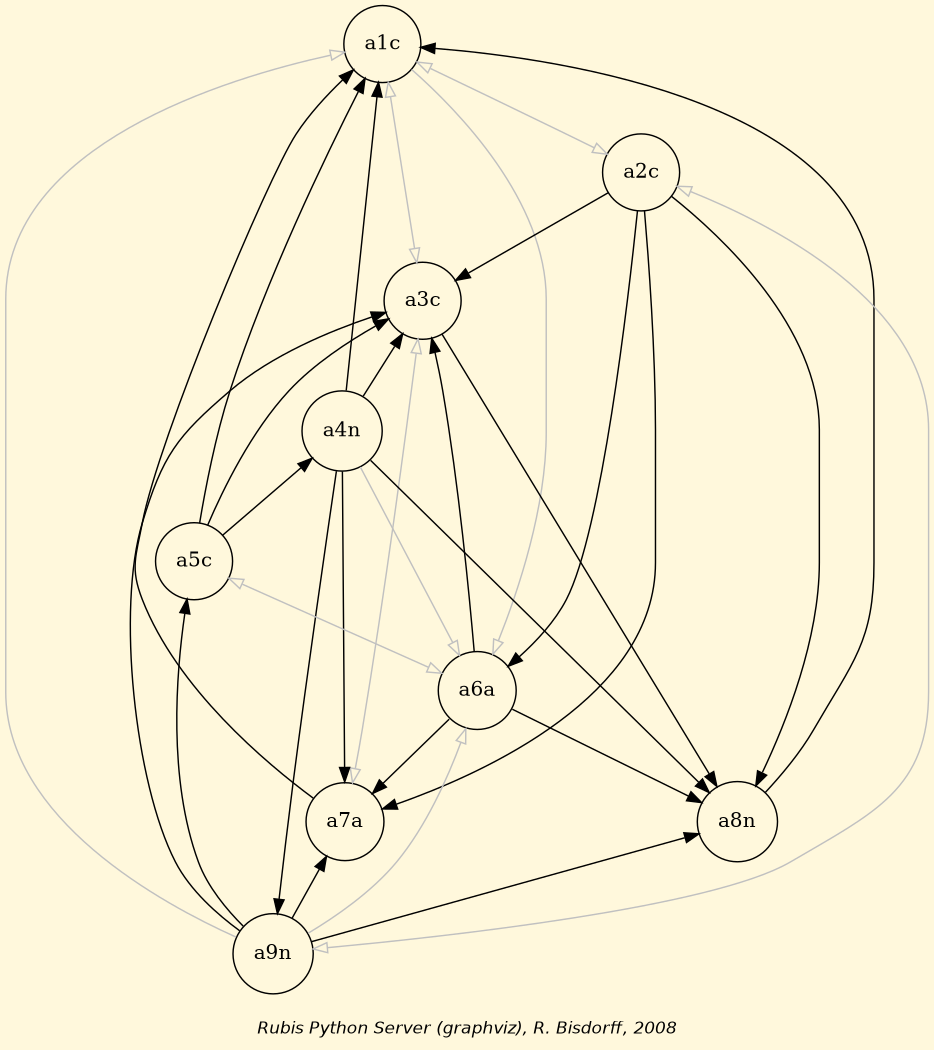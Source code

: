 digraph G {
graph [ bgcolor = cornsilk, fontname = "Helvetica-Oblique",
 fontsize = 12,
 label = "\nRubis Python Server (graphviz), R. Bisdorff, 2008", size="7,7"];
n1 [shape = "circle", label = "a1c"];
n2 [shape = "circle", label = "a2c"];
n3 [shape = "circle", label = "a3c"];
n4 [shape = "circle", label = "a4n"];
n5 [shape = "circle", label = "a5c"];
n6 [shape = "circle", label = "a6a"];
n7 [shape = "circle", label = "a7a"];
n8 [shape = "circle", label = "a8n"];
n9 [shape = "circle", label = "a9n"];
n1-> n2 [dir=both, color=grey, arrowhead=empty, arrowtail=empty] ;
n1-> n3 [dir=both, color=grey, arrowhead=empty, arrowtail=empty] ;
n1-> n4 [dir=back, color=black] ;
n1-> n5 [dir=back, color=black] ;
n1-> n6 [dir=forward, color=grey, arrowhead=empty] ;
n1-> n7 [dir=back, color=black] ;
n1-> n8 [dir=back, color=black] ;
n1-> n9 [dir=back, color=grey, arrowtail=empty] ;
n2-> n3 [dir=forward, color=black] ;
n2-> n6 [dir=forward, color=black] ;
n2-> n7 [dir=forward, color=black] ;
n2-> n8 [dir=forward, color=black] ;
n2-> n9 [dir=both, color=grey, arrowhead=empty, arrowtail=empty] ;
n3-> n4 [dir=back, color=black] ;
n3-> n5 [dir=back, color=black] ;
n3-> n6 [dir=back, color=black] ;
n3-> n7 [dir=both, color=grey, arrowhead=empty, arrowtail=empty] ;
n3-> n8 [dir=forward, color=black] ;
n3-> n9 [dir=back, color=black] ;
n4-> n5 [dir=back, color=black] ;
n4-> n6 [dir=forward, color=grey, arrowhead=empty] ;
n4-> n7 [dir=forward, color=black] ;
n4-> n8 [dir=forward, color=black] ;
n4-> n9 [dir=forward, color=black] ;
n5-> n6 [dir=both, color=grey, arrowhead=empty, arrowtail=empty] ;
n5-> n9 [dir=back, color=black] ;
n6-> n7 [dir=forward, color=black] ;
n6-> n8 [dir=forward, color=black] ;
n6-> n9 [dir=back, color=grey, arrowtail=empty] ;
n7-> n9 [dir=back, color=black] ;
n8-> n9 [dir=back, color=black] ;
}
